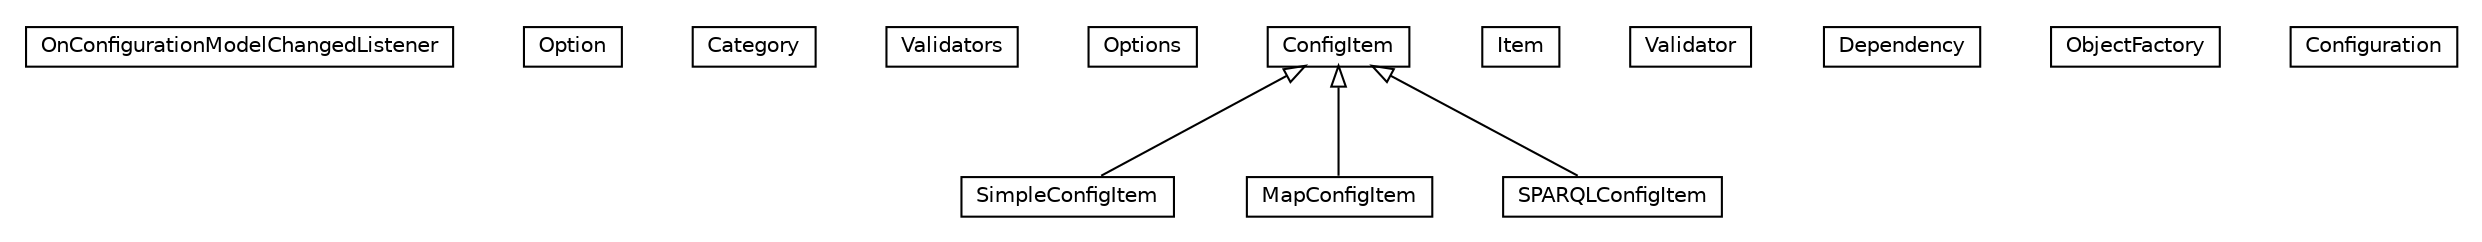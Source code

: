 #!/usr/local/bin/dot
#
# Class diagram 
# Generated by UMLGraph version R5_6-24-gf6e263 (http://www.umlgraph.org/)
#

digraph G {
	edge [fontname="Helvetica",fontsize=10,labelfontname="Helvetica",labelfontsize=10];
	node [fontname="Helvetica",fontsize=10,shape=plaintext];
	nodesep=0.25;
	ranksep=0.5;
	// org.universAAL.ucc.configuration.model.configurationdefinition.OnConfigurationModelChangedListener
	c1424081 [label=<<table title="org.universAAL.ucc.configuration.model.configurationdefinition.OnConfigurationModelChangedListener" border="0" cellborder="1" cellspacing="0" cellpadding="2" port="p" href="./OnConfigurationModelChangedListener.html">
		<tr><td><table border="0" cellspacing="0" cellpadding="1">
<tr><td align="center" balign="center"> OnConfigurationModelChangedListener </td></tr>
		</table></td></tr>
		</table>>, URL="./OnConfigurationModelChangedListener.html", fontname="Helvetica", fontcolor="black", fontsize=10.0];
	// org.universAAL.ucc.configuration.model.configurationdefinition.Option
	c1424082 [label=<<table title="org.universAAL.ucc.configuration.model.configurationdefinition.Option" border="0" cellborder="1" cellspacing="0" cellpadding="2" port="p" href="./Option.html">
		<tr><td><table border="0" cellspacing="0" cellpadding="1">
<tr><td align="center" balign="center"> Option </td></tr>
		</table></td></tr>
		</table>>, URL="./Option.html", fontname="Helvetica", fontcolor="black", fontsize=10.0];
	// org.universAAL.ucc.configuration.model.configurationdefinition.Category
	c1424083 [label=<<table title="org.universAAL.ucc.configuration.model.configurationdefinition.Category" border="0" cellborder="1" cellspacing="0" cellpadding="2" port="p" href="./Category.html">
		<tr><td><table border="0" cellspacing="0" cellpadding="1">
<tr><td align="center" balign="center"> Category </td></tr>
		</table></td></tr>
		</table>>, URL="./Category.html", fontname="Helvetica", fontcolor="black", fontsize=10.0];
	// org.universAAL.ucc.configuration.model.configurationdefinition.Validators
	c1424084 [label=<<table title="org.universAAL.ucc.configuration.model.configurationdefinition.Validators" border="0" cellborder="1" cellspacing="0" cellpadding="2" port="p" href="./Validators.html">
		<tr><td><table border="0" cellspacing="0" cellpadding="1">
<tr><td align="center" balign="center"> Validators </td></tr>
		</table></td></tr>
		</table>>, URL="./Validators.html", fontname="Helvetica", fontcolor="black", fontsize=10.0];
	// org.universAAL.ucc.configuration.model.configurationdefinition.Options
	c1424085 [label=<<table title="org.universAAL.ucc.configuration.model.configurationdefinition.Options" border="0" cellborder="1" cellspacing="0" cellpadding="2" port="p" href="./Options.html">
		<tr><td><table border="0" cellspacing="0" cellpadding="1">
<tr><td align="center" balign="center"> Options </td></tr>
		</table></td></tr>
		</table>>, URL="./Options.html", fontname="Helvetica", fontcolor="black", fontsize=10.0];
	// org.universAAL.ucc.configuration.model.configurationdefinition.SimpleConfigItem
	c1424086 [label=<<table title="org.universAAL.ucc.configuration.model.configurationdefinition.SimpleConfigItem" border="0" cellborder="1" cellspacing="0" cellpadding="2" port="p" href="./SimpleConfigItem.html">
		<tr><td><table border="0" cellspacing="0" cellpadding="1">
<tr><td align="center" balign="center"> SimpleConfigItem </td></tr>
		</table></td></tr>
		</table>>, URL="./SimpleConfigItem.html", fontname="Helvetica", fontcolor="black", fontsize=10.0];
	// org.universAAL.ucc.configuration.model.configurationdefinition.ConfigItem
	c1424087 [label=<<table title="org.universAAL.ucc.configuration.model.configurationdefinition.ConfigItem" border="0" cellborder="1" cellspacing="0" cellpadding="2" port="p" href="./ConfigItem.html">
		<tr><td><table border="0" cellspacing="0" cellpadding="1">
<tr><td align="center" balign="center"> ConfigItem </td></tr>
		</table></td></tr>
		</table>>, URL="./ConfigItem.html", fontname="Helvetica", fontcolor="black", fontsize=10.0];
	// org.universAAL.ucc.configuration.model.configurationdefinition.Item
	c1424088 [label=<<table title="org.universAAL.ucc.configuration.model.configurationdefinition.Item" border="0" cellborder="1" cellspacing="0" cellpadding="2" port="p" href="./Item.html">
		<tr><td><table border="0" cellspacing="0" cellpadding="1">
<tr><td align="center" balign="center"> Item </td></tr>
		</table></td></tr>
		</table>>, URL="./Item.html", fontname="Helvetica", fontcolor="black", fontsize=10.0];
	// org.universAAL.ucc.configuration.model.configurationdefinition.Validator
	c1424089 [label=<<table title="org.universAAL.ucc.configuration.model.configurationdefinition.Validator" border="0" cellborder="1" cellspacing="0" cellpadding="2" port="p" href="./Validator.html">
		<tr><td><table border="0" cellspacing="0" cellpadding="1">
<tr><td align="center" balign="center"> Validator </td></tr>
		</table></td></tr>
		</table>>, URL="./Validator.html", fontname="Helvetica", fontcolor="black", fontsize=10.0];
	// org.universAAL.ucc.configuration.model.configurationdefinition.MapConfigItem
	c1424090 [label=<<table title="org.universAAL.ucc.configuration.model.configurationdefinition.MapConfigItem" border="0" cellborder="1" cellspacing="0" cellpadding="2" port="p" href="./MapConfigItem.html">
		<tr><td><table border="0" cellspacing="0" cellpadding="1">
<tr><td align="center" balign="center"> MapConfigItem </td></tr>
		</table></td></tr>
		</table>>, URL="./MapConfigItem.html", fontname="Helvetica", fontcolor="black", fontsize=10.0];
	// org.universAAL.ucc.configuration.model.configurationdefinition.Dependency
	c1424091 [label=<<table title="org.universAAL.ucc.configuration.model.configurationdefinition.Dependency" border="0" cellborder="1" cellspacing="0" cellpadding="2" port="p" href="./Dependency.html">
		<tr><td><table border="0" cellspacing="0" cellpadding="1">
<tr><td align="center" balign="center"> Dependency </td></tr>
		</table></td></tr>
		</table>>, URL="./Dependency.html", fontname="Helvetica", fontcolor="black", fontsize=10.0];
	// org.universAAL.ucc.configuration.model.configurationdefinition.ObjectFactory
	c1424092 [label=<<table title="org.universAAL.ucc.configuration.model.configurationdefinition.ObjectFactory" border="0" cellborder="1" cellspacing="0" cellpadding="2" port="p" href="./ObjectFactory.html">
		<tr><td><table border="0" cellspacing="0" cellpadding="1">
<tr><td align="center" balign="center"> ObjectFactory </td></tr>
		</table></td></tr>
		</table>>, URL="./ObjectFactory.html", fontname="Helvetica", fontcolor="black", fontsize=10.0];
	// org.universAAL.ucc.configuration.model.configurationdefinition.Configuration
	c1424093 [label=<<table title="org.universAAL.ucc.configuration.model.configurationdefinition.Configuration" border="0" cellborder="1" cellspacing="0" cellpadding="2" port="p" href="./Configuration.html">
		<tr><td><table border="0" cellspacing="0" cellpadding="1">
<tr><td align="center" balign="center"> Configuration </td></tr>
		</table></td></tr>
		</table>>, URL="./Configuration.html", fontname="Helvetica", fontcolor="black", fontsize=10.0];
	// org.universAAL.ucc.configuration.model.configurationdefinition.SPARQLConfigItem
	c1424094 [label=<<table title="org.universAAL.ucc.configuration.model.configurationdefinition.SPARQLConfigItem" border="0" cellborder="1" cellspacing="0" cellpadding="2" port="p" href="./SPARQLConfigItem.html">
		<tr><td><table border="0" cellspacing="0" cellpadding="1">
<tr><td align="center" balign="center"> SPARQLConfigItem </td></tr>
		</table></td></tr>
		</table>>, URL="./SPARQLConfigItem.html", fontname="Helvetica", fontcolor="black", fontsize=10.0];
	//org.universAAL.ucc.configuration.model.configurationdefinition.SimpleConfigItem extends org.universAAL.ucc.configuration.model.configurationdefinition.ConfigItem
	c1424087:p -> c1424086:p [dir=back,arrowtail=empty];
	//org.universAAL.ucc.configuration.model.configurationdefinition.MapConfigItem extends org.universAAL.ucc.configuration.model.configurationdefinition.ConfigItem
	c1424087:p -> c1424090:p [dir=back,arrowtail=empty];
	//org.universAAL.ucc.configuration.model.configurationdefinition.SPARQLConfigItem extends org.universAAL.ucc.configuration.model.configurationdefinition.ConfigItem
	c1424087:p -> c1424094:p [dir=back,arrowtail=empty];
}

